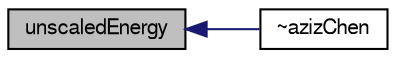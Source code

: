 digraph "unscaledEnergy"
{
  bgcolor="transparent";
  edge [fontname="FreeSans",fontsize="10",labelfontname="FreeSans",labelfontsize="10"];
  node [fontname="FreeSans",fontsize="10",shape=record];
  rankdir="LR";
  Node318 [label="unscaledEnergy",height=0.2,width=0.4,color="black", fillcolor="grey75", style="filled", fontcolor="black"];
  Node318 -> Node319 [dir="back",color="midnightblue",fontsize="10",style="solid",fontname="FreeSans"];
  Node319 [label="~azizChen",height=0.2,width=0.4,color="black",URL="$a24446.html#a037cdb0f2b6b508b070c26c0a1ba9537",tooltip="Destructor. "];
}
